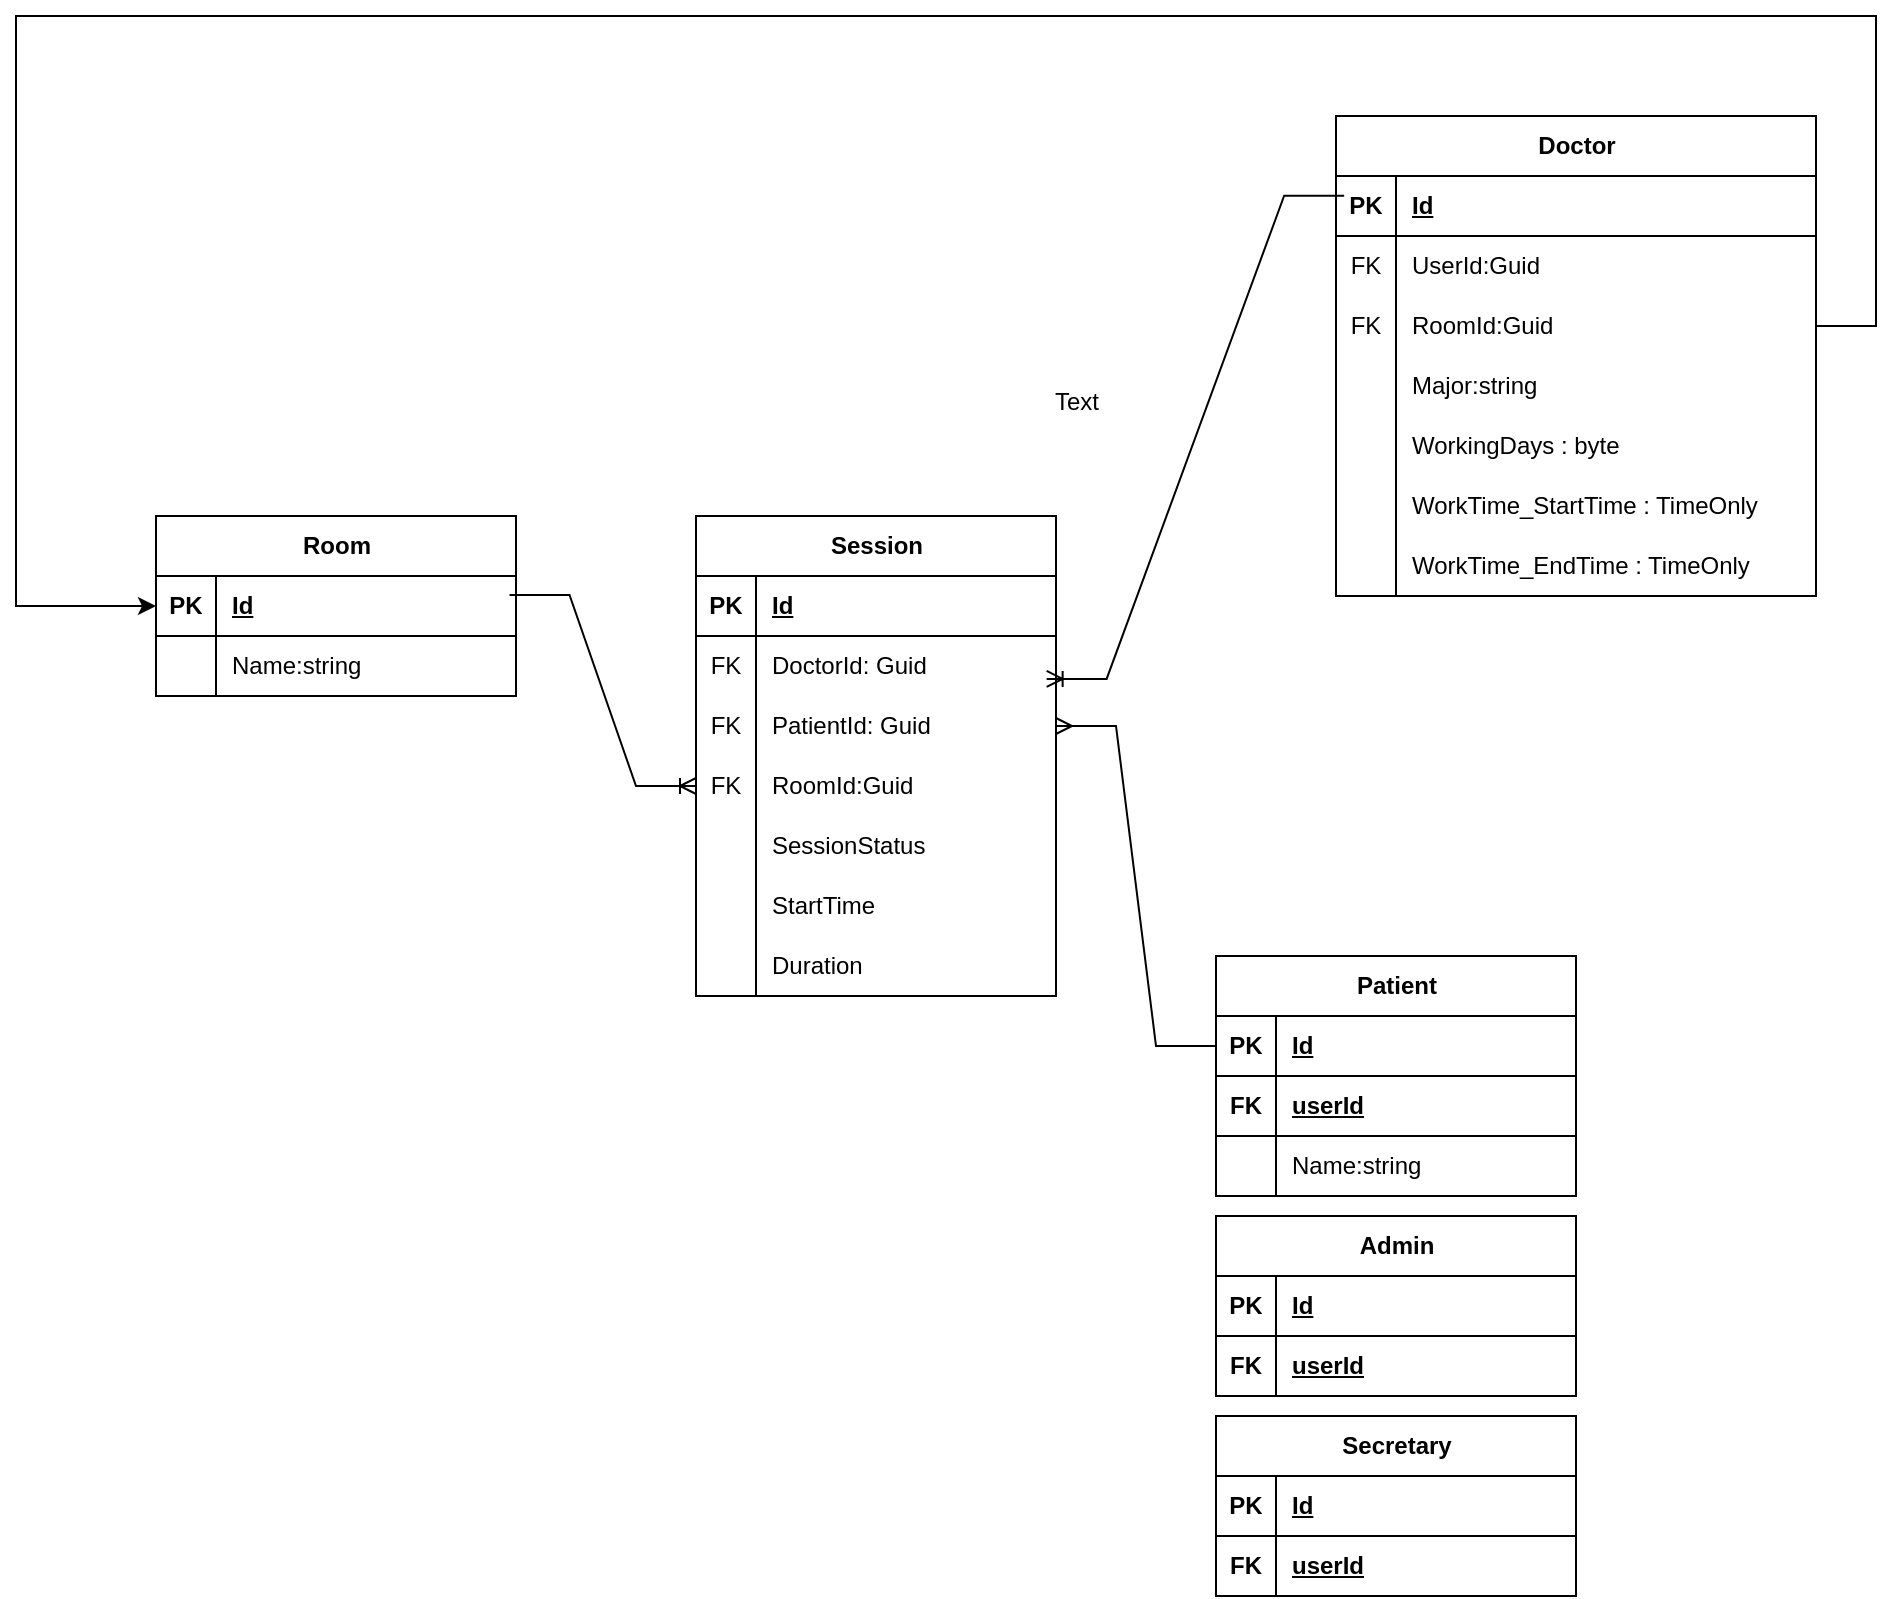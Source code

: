<mxfile version="28.0.6">
  <diagram name="Page-1" id="rcyCrpjcyk5ADd6fXSJw">
    <mxGraphModel dx="1998" dy="1680" grid="1" gridSize="10" guides="1" tooltips="1" connect="1" arrows="1" fold="1" page="1" pageScale="1" pageWidth="850" pageHeight="1100" math="0" shadow="0">
      <root>
        <mxCell id="0" />
        <mxCell id="1" parent="0" />
        <mxCell id="MzAJy9pqRmVcV1UiM8F_-1" value="Session" style="shape=table;startSize=30;container=1;collapsible=1;childLayout=tableLayout;fixedRows=1;rowLines=0;fontStyle=1;align=center;resizeLast=1;html=1;" parent="1" vertex="1">
          <mxGeometry x="260" y="210" width="180" height="240" as="geometry" />
        </mxCell>
        <mxCell id="MzAJy9pqRmVcV1UiM8F_-2" value="" style="shape=tableRow;horizontal=0;startSize=0;swimlaneHead=0;swimlaneBody=0;fillColor=none;collapsible=0;dropTarget=0;points=[[0,0.5],[1,0.5]];portConstraint=eastwest;top=0;left=0;right=0;bottom=1;" parent="MzAJy9pqRmVcV1UiM8F_-1" vertex="1">
          <mxGeometry y="30" width="180" height="30" as="geometry" />
        </mxCell>
        <mxCell id="MzAJy9pqRmVcV1UiM8F_-3" value="PK" style="shape=partialRectangle;connectable=0;fillColor=none;top=0;left=0;bottom=0;right=0;fontStyle=1;overflow=hidden;whiteSpace=wrap;html=1;" parent="MzAJy9pqRmVcV1UiM8F_-2" vertex="1">
          <mxGeometry width="30" height="30" as="geometry">
            <mxRectangle width="30" height="30" as="alternateBounds" />
          </mxGeometry>
        </mxCell>
        <mxCell id="MzAJy9pqRmVcV1UiM8F_-4" value="Id" style="shape=partialRectangle;connectable=0;fillColor=none;top=0;left=0;bottom=0;right=0;align=left;spacingLeft=6;fontStyle=5;overflow=hidden;whiteSpace=wrap;html=1;" parent="MzAJy9pqRmVcV1UiM8F_-2" vertex="1">
          <mxGeometry x="30" width="150" height="30" as="geometry">
            <mxRectangle width="150" height="30" as="alternateBounds" />
          </mxGeometry>
        </mxCell>
        <mxCell id="MzAJy9pqRmVcV1UiM8F_-5" value="" style="shape=tableRow;horizontal=0;startSize=0;swimlaneHead=0;swimlaneBody=0;fillColor=none;collapsible=0;dropTarget=0;points=[[0,0.5],[1,0.5]];portConstraint=eastwest;top=0;left=0;right=0;bottom=0;" parent="MzAJy9pqRmVcV1UiM8F_-1" vertex="1">
          <mxGeometry y="60" width="180" height="30" as="geometry" />
        </mxCell>
        <mxCell id="MzAJy9pqRmVcV1UiM8F_-6" value="FK" style="shape=partialRectangle;connectable=0;fillColor=none;top=0;left=0;bottom=0;right=0;editable=1;overflow=hidden;whiteSpace=wrap;html=1;" parent="MzAJy9pqRmVcV1UiM8F_-5" vertex="1">
          <mxGeometry width="30" height="30" as="geometry">
            <mxRectangle width="30" height="30" as="alternateBounds" />
          </mxGeometry>
        </mxCell>
        <mxCell id="MzAJy9pqRmVcV1UiM8F_-7" value="DoctorId: Guid" style="shape=partialRectangle;connectable=0;fillColor=none;top=0;left=0;bottom=0;right=0;align=left;spacingLeft=6;overflow=hidden;whiteSpace=wrap;html=1;" parent="MzAJy9pqRmVcV1UiM8F_-5" vertex="1">
          <mxGeometry x="30" width="150" height="30" as="geometry">
            <mxRectangle width="150" height="30" as="alternateBounds" />
          </mxGeometry>
        </mxCell>
        <mxCell id="MzAJy9pqRmVcV1UiM8F_-8" value="" style="shape=tableRow;horizontal=0;startSize=0;swimlaneHead=0;swimlaneBody=0;fillColor=none;collapsible=0;dropTarget=0;points=[[0,0.5],[1,0.5]];portConstraint=eastwest;top=0;left=0;right=0;bottom=0;" parent="MzAJy9pqRmVcV1UiM8F_-1" vertex="1">
          <mxGeometry y="90" width="180" height="30" as="geometry" />
        </mxCell>
        <mxCell id="MzAJy9pqRmVcV1UiM8F_-9" value="FK" style="shape=partialRectangle;connectable=0;fillColor=none;top=0;left=0;bottom=0;right=0;editable=1;overflow=hidden;whiteSpace=wrap;html=1;" parent="MzAJy9pqRmVcV1UiM8F_-8" vertex="1">
          <mxGeometry width="30" height="30" as="geometry">
            <mxRectangle width="30" height="30" as="alternateBounds" />
          </mxGeometry>
        </mxCell>
        <mxCell id="MzAJy9pqRmVcV1UiM8F_-10" value="PatientId: Guid" style="shape=partialRectangle;connectable=0;fillColor=none;top=0;left=0;bottom=0;right=0;align=left;spacingLeft=6;overflow=hidden;whiteSpace=wrap;html=1;" parent="MzAJy9pqRmVcV1UiM8F_-8" vertex="1">
          <mxGeometry x="30" width="150" height="30" as="geometry">
            <mxRectangle width="150" height="30" as="alternateBounds" />
          </mxGeometry>
        </mxCell>
        <mxCell id="MzAJy9pqRmVcV1UiM8F_-81" value="" style="shape=tableRow;horizontal=0;startSize=0;swimlaneHead=0;swimlaneBody=0;fillColor=none;collapsible=0;dropTarget=0;points=[[0,0.5],[1,0.5]];portConstraint=eastwest;top=0;left=0;right=0;bottom=0;" parent="MzAJy9pqRmVcV1UiM8F_-1" vertex="1">
          <mxGeometry y="120" width="180" height="30" as="geometry" />
        </mxCell>
        <mxCell id="MzAJy9pqRmVcV1UiM8F_-82" value="FK" style="shape=partialRectangle;connectable=0;fillColor=none;top=0;left=0;bottom=0;right=0;editable=1;overflow=hidden;whiteSpace=wrap;html=1;" parent="MzAJy9pqRmVcV1UiM8F_-81" vertex="1">
          <mxGeometry width="30" height="30" as="geometry">
            <mxRectangle width="30" height="30" as="alternateBounds" />
          </mxGeometry>
        </mxCell>
        <mxCell id="MzAJy9pqRmVcV1UiM8F_-83" value="RoomId:Guid" style="shape=partialRectangle;connectable=0;fillColor=none;top=0;left=0;bottom=0;right=0;align=left;spacingLeft=6;overflow=hidden;whiteSpace=wrap;html=1;" parent="MzAJy9pqRmVcV1UiM8F_-81" vertex="1">
          <mxGeometry x="30" width="150" height="30" as="geometry">
            <mxRectangle width="150" height="30" as="alternateBounds" />
          </mxGeometry>
        </mxCell>
        <mxCell id="MzAJy9pqRmVcV1UiM8F_-11" value="" style="shape=tableRow;horizontal=0;startSize=0;swimlaneHead=0;swimlaneBody=0;fillColor=none;collapsible=0;dropTarget=0;points=[[0,0.5],[1,0.5]];portConstraint=eastwest;top=0;left=0;right=0;bottom=0;" parent="MzAJy9pqRmVcV1UiM8F_-1" vertex="1">
          <mxGeometry y="150" width="180" height="30" as="geometry" />
        </mxCell>
        <mxCell id="MzAJy9pqRmVcV1UiM8F_-12" value="" style="shape=partialRectangle;connectable=0;fillColor=none;top=0;left=0;bottom=0;right=0;editable=1;overflow=hidden;whiteSpace=wrap;html=1;" parent="MzAJy9pqRmVcV1UiM8F_-11" vertex="1">
          <mxGeometry width="30" height="30" as="geometry">
            <mxRectangle width="30" height="30" as="alternateBounds" />
          </mxGeometry>
        </mxCell>
        <mxCell id="MzAJy9pqRmVcV1UiM8F_-13" value="SessionStatus" style="shape=partialRectangle;connectable=0;fillColor=none;top=0;left=0;bottom=0;right=0;align=left;spacingLeft=6;overflow=hidden;whiteSpace=wrap;html=1;" parent="MzAJy9pqRmVcV1UiM8F_-11" vertex="1">
          <mxGeometry x="30" width="150" height="30" as="geometry">
            <mxRectangle width="150" height="30" as="alternateBounds" />
          </mxGeometry>
        </mxCell>
        <mxCell id="MzAJy9pqRmVcV1UiM8F_-15" value="" style="shape=tableRow;horizontal=0;startSize=0;swimlaneHead=0;swimlaneBody=0;fillColor=none;collapsible=0;dropTarget=0;points=[[0,0.5],[1,0.5]];portConstraint=eastwest;top=0;left=0;right=0;bottom=0;" parent="MzAJy9pqRmVcV1UiM8F_-1" vertex="1">
          <mxGeometry y="180" width="180" height="30" as="geometry" />
        </mxCell>
        <mxCell id="MzAJy9pqRmVcV1UiM8F_-16" value="" style="shape=partialRectangle;connectable=0;fillColor=none;top=0;left=0;bottom=0;right=0;editable=1;overflow=hidden;whiteSpace=wrap;html=1;" parent="MzAJy9pqRmVcV1UiM8F_-15" vertex="1">
          <mxGeometry width="30" height="30" as="geometry">
            <mxRectangle width="30" height="30" as="alternateBounds" />
          </mxGeometry>
        </mxCell>
        <mxCell id="MzAJy9pqRmVcV1UiM8F_-17" value="StartTime" style="shape=partialRectangle;connectable=0;fillColor=none;top=0;left=0;bottom=0;right=0;align=left;spacingLeft=6;overflow=hidden;whiteSpace=wrap;html=1;" parent="MzAJy9pqRmVcV1UiM8F_-15" vertex="1">
          <mxGeometry x="30" width="150" height="30" as="geometry">
            <mxRectangle width="150" height="30" as="alternateBounds" />
          </mxGeometry>
        </mxCell>
        <mxCell id="MzAJy9pqRmVcV1UiM8F_-18" value="" style="shape=tableRow;horizontal=0;startSize=0;swimlaneHead=0;swimlaneBody=0;fillColor=none;collapsible=0;dropTarget=0;points=[[0,0.5],[1,0.5]];portConstraint=eastwest;top=0;left=0;right=0;bottom=0;" parent="MzAJy9pqRmVcV1UiM8F_-1" vertex="1">
          <mxGeometry y="210" width="180" height="30" as="geometry" />
        </mxCell>
        <mxCell id="MzAJy9pqRmVcV1UiM8F_-19" value="" style="shape=partialRectangle;connectable=0;fillColor=none;top=0;left=0;bottom=0;right=0;editable=1;overflow=hidden;whiteSpace=wrap;html=1;" parent="MzAJy9pqRmVcV1UiM8F_-18" vertex="1">
          <mxGeometry width="30" height="30" as="geometry">
            <mxRectangle width="30" height="30" as="alternateBounds" />
          </mxGeometry>
        </mxCell>
        <mxCell id="MzAJy9pqRmVcV1UiM8F_-20" value="Duration" style="shape=partialRectangle;connectable=0;fillColor=none;top=0;left=0;bottom=0;right=0;align=left;spacingLeft=6;overflow=hidden;whiteSpace=wrap;html=1;" parent="MzAJy9pqRmVcV1UiM8F_-18" vertex="1">
          <mxGeometry x="30" width="150" height="30" as="geometry">
            <mxRectangle width="150" height="30" as="alternateBounds" />
          </mxGeometry>
        </mxCell>
        <mxCell id="MzAJy9pqRmVcV1UiM8F_-21" value="Doctor" style="shape=table;startSize=30;container=1;collapsible=1;childLayout=tableLayout;fixedRows=1;rowLines=0;fontStyle=1;align=center;resizeLast=1;html=1;" parent="1" vertex="1">
          <mxGeometry x="580" y="10" width="240" height="240" as="geometry" />
        </mxCell>
        <mxCell id="MzAJy9pqRmVcV1UiM8F_-22" value="" style="shape=tableRow;horizontal=0;startSize=0;swimlaneHead=0;swimlaneBody=0;fillColor=none;collapsible=0;dropTarget=0;points=[[0,0.5],[1,0.5]];portConstraint=eastwest;top=0;left=0;right=0;bottom=1;" parent="MzAJy9pqRmVcV1UiM8F_-21" vertex="1">
          <mxGeometry y="30" width="240" height="30" as="geometry" />
        </mxCell>
        <mxCell id="MzAJy9pqRmVcV1UiM8F_-23" value="PK" style="shape=partialRectangle;connectable=0;fillColor=none;top=0;left=0;bottom=0;right=0;fontStyle=1;overflow=hidden;whiteSpace=wrap;html=1;" parent="MzAJy9pqRmVcV1UiM8F_-22" vertex="1">
          <mxGeometry width="30" height="30" as="geometry">
            <mxRectangle width="30" height="30" as="alternateBounds" />
          </mxGeometry>
        </mxCell>
        <mxCell id="MzAJy9pqRmVcV1UiM8F_-24" value="Id" style="shape=partialRectangle;connectable=0;fillColor=none;top=0;left=0;bottom=0;right=0;align=left;spacingLeft=6;fontStyle=5;overflow=hidden;whiteSpace=wrap;html=1;" parent="MzAJy9pqRmVcV1UiM8F_-22" vertex="1">
          <mxGeometry x="30" width="210" height="30" as="geometry">
            <mxRectangle width="210" height="30" as="alternateBounds" />
          </mxGeometry>
        </mxCell>
        <mxCell id="MzAJy9pqRmVcV1UiM8F_-25" value="" style="shape=tableRow;horizontal=0;startSize=0;swimlaneHead=0;swimlaneBody=0;fillColor=none;collapsible=0;dropTarget=0;points=[[0,0.5],[1,0.5]];portConstraint=eastwest;top=0;left=0;right=0;bottom=0;" parent="MzAJy9pqRmVcV1UiM8F_-21" vertex="1">
          <mxGeometry y="60" width="240" height="30" as="geometry" />
        </mxCell>
        <mxCell id="MzAJy9pqRmVcV1UiM8F_-26" value="FK" style="shape=partialRectangle;connectable=0;fillColor=none;top=0;left=0;bottom=0;right=0;editable=1;overflow=hidden;whiteSpace=wrap;html=1;" parent="MzAJy9pqRmVcV1UiM8F_-25" vertex="1">
          <mxGeometry width="30" height="30" as="geometry">
            <mxRectangle width="30" height="30" as="alternateBounds" />
          </mxGeometry>
        </mxCell>
        <mxCell id="MzAJy9pqRmVcV1UiM8F_-27" value="UserId:Guid" style="shape=partialRectangle;connectable=0;fillColor=none;top=0;left=0;bottom=0;right=0;align=left;spacingLeft=6;overflow=hidden;whiteSpace=wrap;html=1;" parent="MzAJy9pqRmVcV1UiM8F_-25" vertex="1">
          <mxGeometry x="30" width="210" height="30" as="geometry">
            <mxRectangle width="210" height="30" as="alternateBounds" />
          </mxGeometry>
        </mxCell>
        <mxCell id="jJrYhpXIAhNy5jfGHG5L-21" value="" style="shape=tableRow;horizontal=0;startSize=0;swimlaneHead=0;swimlaneBody=0;fillColor=none;collapsible=0;dropTarget=0;points=[[0,0.5],[1,0.5]];portConstraint=eastwest;top=0;left=0;right=0;bottom=0;" vertex="1" parent="MzAJy9pqRmVcV1UiM8F_-21">
          <mxGeometry y="90" width="240" height="30" as="geometry" />
        </mxCell>
        <mxCell id="jJrYhpXIAhNy5jfGHG5L-22" value="FK" style="shape=partialRectangle;connectable=0;fillColor=none;top=0;left=0;bottom=0;right=0;editable=1;overflow=hidden;whiteSpace=wrap;html=1;" vertex="1" parent="jJrYhpXIAhNy5jfGHG5L-21">
          <mxGeometry width="30" height="30" as="geometry">
            <mxRectangle width="30" height="30" as="alternateBounds" />
          </mxGeometry>
        </mxCell>
        <mxCell id="jJrYhpXIAhNy5jfGHG5L-23" value="RoomId:Guid" style="shape=partialRectangle;connectable=0;fillColor=none;top=0;left=0;bottom=0;right=0;align=left;spacingLeft=6;overflow=hidden;whiteSpace=wrap;html=1;" vertex="1" parent="jJrYhpXIAhNy5jfGHG5L-21">
          <mxGeometry x="30" width="210" height="30" as="geometry">
            <mxRectangle width="210" height="30" as="alternateBounds" />
          </mxGeometry>
        </mxCell>
        <mxCell id="q-_ZDTIuMT3xe9lkzo7n-5" value="" style="shape=tableRow;horizontal=0;startSize=0;swimlaneHead=0;swimlaneBody=0;fillColor=none;collapsible=0;dropTarget=0;points=[[0,0.5],[1,0.5]];portConstraint=eastwest;top=0;left=0;right=0;bottom=0;" parent="MzAJy9pqRmVcV1UiM8F_-21" vertex="1">
          <mxGeometry y="120" width="240" height="30" as="geometry" />
        </mxCell>
        <mxCell id="q-_ZDTIuMT3xe9lkzo7n-6" value="" style="shape=partialRectangle;connectable=0;fillColor=none;top=0;left=0;bottom=0;right=0;editable=1;overflow=hidden;whiteSpace=wrap;html=1;" parent="q-_ZDTIuMT3xe9lkzo7n-5" vertex="1">
          <mxGeometry width="30" height="30" as="geometry">
            <mxRectangle width="30" height="30" as="alternateBounds" />
          </mxGeometry>
        </mxCell>
        <mxCell id="q-_ZDTIuMT3xe9lkzo7n-7" value="Major:string" style="shape=partialRectangle;connectable=0;fillColor=none;top=0;left=0;bottom=0;right=0;align=left;spacingLeft=6;overflow=hidden;whiteSpace=wrap;html=1;" parent="q-_ZDTIuMT3xe9lkzo7n-5" vertex="1">
          <mxGeometry x="30" width="210" height="30" as="geometry">
            <mxRectangle width="210" height="30" as="alternateBounds" />
          </mxGeometry>
        </mxCell>
        <mxCell id="MzAJy9pqRmVcV1UiM8F_-28" value="" style="shape=tableRow;horizontal=0;startSize=0;swimlaneHead=0;swimlaneBody=0;fillColor=none;collapsible=0;dropTarget=0;points=[[0,0.5],[1,0.5]];portConstraint=eastwest;top=0;left=0;right=0;bottom=0;" parent="MzAJy9pqRmVcV1UiM8F_-21" vertex="1">
          <mxGeometry y="150" width="240" height="30" as="geometry" />
        </mxCell>
        <mxCell id="MzAJy9pqRmVcV1UiM8F_-29" value="" style="shape=partialRectangle;connectable=0;fillColor=none;top=0;left=0;bottom=0;right=0;editable=1;overflow=hidden;whiteSpace=wrap;html=1;" parent="MzAJy9pqRmVcV1UiM8F_-28" vertex="1">
          <mxGeometry width="30" height="30" as="geometry">
            <mxRectangle width="30" height="30" as="alternateBounds" />
          </mxGeometry>
        </mxCell>
        <mxCell id="MzAJy9pqRmVcV1UiM8F_-30" value="WorkingDays : byte" style="shape=partialRectangle;connectable=0;fillColor=none;top=0;left=0;bottom=0;right=0;align=left;spacingLeft=6;overflow=hidden;whiteSpace=wrap;html=1;" parent="MzAJy9pqRmVcV1UiM8F_-28" vertex="1">
          <mxGeometry x="30" width="210" height="30" as="geometry">
            <mxRectangle width="210" height="30" as="alternateBounds" />
          </mxGeometry>
        </mxCell>
        <mxCell id="MzAJy9pqRmVcV1UiM8F_-31" value="" style="shape=tableRow;horizontal=0;startSize=0;swimlaneHead=0;swimlaneBody=0;fillColor=none;collapsible=0;dropTarget=0;points=[[0,0.5],[1,0.5]];portConstraint=eastwest;top=0;left=0;right=0;bottom=0;" parent="MzAJy9pqRmVcV1UiM8F_-21" vertex="1">
          <mxGeometry y="180" width="240" height="30" as="geometry" />
        </mxCell>
        <mxCell id="MzAJy9pqRmVcV1UiM8F_-32" value="" style="shape=partialRectangle;connectable=0;fillColor=none;top=0;left=0;bottom=0;right=0;editable=1;overflow=hidden;whiteSpace=wrap;html=1;" parent="MzAJy9pqRmVcV1UiM8F_-31" vertex="1">
          <mxGeometry width="30" height="30" as="geometry">
            <mxRectangle width="30" height="30" as="alternateBounds" />
          </mxGeometry>
        </mxCell>
        <mxCell id="MzAJy9pqRmVcV1UiM8F_-33" value="WorkTime_StartTime : TimeOnly" style="shape=partialRectangle;connectable=0;fillColor=none;top=0;left=0;bottom=0;right=0;align=left;spacingLeft=6;overflow=hidden;whiteSpace=wrap;html=1;" parent="MzAJy9pqRmVcV1UiM8F_-31" vertex="1">
          <mxGeometry x="30" width="210" height="30" as="geometry">
            <mxRectangle width="210" height="30" as="alternateBounds" />
          </mxGeometry>
        </mxCell>
        <mxCell id="MzAJy9pqRmVcV1UiM8F_-43" value="" style="shape=tableRow;horizontal=0;startSize=0;swimlaneHead=0;swimlaneBody=0;fillColor=none;collapsible=0;dropTarget=0;points=[[0,0.5],[1,0.5]];portConstraint=eastwest;top=0;left=0;right=0;bottom=0;" parent="MzAJy9pqRmVcV1UiM8F_-21" vertex="1">
          <mxGeometry y="210" width="240" height="30" as="geometry" />
        </mxCell>
        <mxCell id="MzAJy9pqRmVcV1UiM8F_-44" value="" style="shape=partialRectangle;connectable=0;fillColor=none;top=0;left=0;bottom=0;right=0;editable=1;overflow=hidden;whiteSpace=wrap;html=1;" parent="MzAJy9pqRmVcV1UiM8F_-43" vertex="1">
          <mxGeometry width="30" height="30" as="geometry">
            <mxRectangle width="30" height="30" as="alternateBounds" />
          </mxGeometry>
        </mxCell>
        <mxCell id="MzAJy9pqRmVcV1UiM8F_-45" value="WorkTime_EndTime : TimeOnly" style="shape=partialRectangle;connectable=0;fillColor=none;top=0;left=0;bottom=0;right=0;align=left;spacingLeft=6;overflow=hidden;whiteSpace=wrap;html=1;" parent="MzAJy9pqRmVcV1UiM8F_-43" vertex="1">
          <mxGeometry x="30" width="210" height="30" as="geometry">
            <mxRectangle width="210" height="30" as="alternateBounds" />
          </mxGeometry>
        </mxCell>
        <mxCell id="MzAJy9pqRmVcV1UiM8F_-47" value="Room" style="shape=table;startSize=30;container=1;collapsible=1;childLayout=tableLayout;fixedRows=1;rowLines=0;fontStyle=1;align=center;resizeLast=1;html=1;" parent="1" vertex="1">
          <mxGeometry x="-10" y="210" width="180" height="90" as="geometry" />
        </mxCell>
        <mxCell id="MzAJy9pqRmVcV1UiM8F_-48" value="" style="shape=tableRow;horizontal=0;startSize=0;swimlaneHead=0;swimlaneBody=0;fillColor=none;collapsible=0;dropTarget=0;points=[[0,0.5],[1,0.5]];portConstraint=eastwest;top=0;left=0;right=0;bottom=1;" parent="MzAJy9pqRmVcV1UiM8F_-47" vertex="1">
          <mxGeometry y="30" width="180" height="30" as="geometry" />
        </mxCell>
        <mxCell id="MzAJy9pqRmVcV1UiM8F_-49" value="PK" style="shape=partialRectangle;connectable=0;fillColor=none;top=0;left=0;bottom=0;right=0;fontStyle=1;overflow=hidden;whiteSpace=wrap;html=1;" parent="MzAJy9pqRmVcV1UiM8F_-48" vertex="1">
          <mxGeometry width="30" height="30" as="geometry">
            <mxRectangle width="30" height="30" as="alternateBounds" />
          </mxGeometry>
        </mxCell>
        <mxCell id="MzAJy9pqRmVcV1UiM8F_-50" value="Id" style="shape=partialRectangle;connectable=0;fillColor=none;top=0;left=0;bottom=0;right=0;align=left;spacingLeft=6;fontStyle=5;overflow=hidden;whiteSpace=wrap;html=1;" parent="MzAJy9pqRmVcV1UiM8F_-48" vertex="1">
          <mxGeometry x="30" width="150" height="30" as="geometry">
            <mxRectangle width="150" height="30" as="alternateBounds" />
          </mxGeometry>
        </mxCell>
        <mxCell id="MzAJy9pqRmVcV1UiM8F_-51" value="" style="shape=tableRow;horizontal=0;startSize=0;swimlaneHead=0;swimlaneBody=0;fillColor=none;collapsible=0;dropTarget=0;points=[[0,0.5],[1,0.5]];portConstraint=eastwest;top=0;left=0;right=0;bottom=0;" parent="MzAJy9pqRmVcV1UiM8F_-47" vertex="1">
          <mxGeometry y="60" width="180" height="30" as="geometry" />
        </mxCell>
        <mxCell id="MzAJy9pqRmVcV1UiM8F_-52" value="" style="shape=partialRectangle;connectable=0;fillColor=none;top=0;left=0;bottom=0;right=0;editable=1;overflow=hidden;whiteSpace=wrap;html=1;" parent="MzAJy9pqRmVcV1UiM8F_-51" vertex="1">
          <mxGeometry width="30" height="30" as="geometry">
            <mxRectangle width="30" height="30" as="alternateBounds" />
          </mxGeometry>
        </mxCell>
        <mxCell id="MzAJy9pqRmVcV1UiM8F_-53" value="Name:string" style="shape=partialRectangle;connectable=0;fillColor=none;top=0;left=0;bottom=0;right=0;align=left;spacingLeft=6;overflow=hidden;whiteSpace=wrap;html=1;" parent="MzAJy9pqRmVcV1UiM8F_-51" vertex="1">
          <mxGeometry x="30" width="150" height="30" as="geometry">
            <mxRectangle width="150" height="30" as="alternateBounds" />
          </mxGeometry>
        </mxCell>
        <mxCell id="MzAJy9pqRmVcV1UiM8F_-80" value="" style="edgeStyle=entityRelationEdgeStyle;fontSize=12;html=1;endArrow=ERoneToMany;rounded=0;exitX=0.017;exitY=0.329;exitDx=0;exitDy=0;exitPerimeter=0;entryX=0.974;entryY=0.716;entryDx=0;entryDy=0;entryPerimeter=0;" parent="1" source="MzAJy9pqRmVcV1UiM8F_-22" target="MzAJy9pqRmVcV1UiM8F_-5" edge="1">
          <mxGeometry width="100" height="100" relative="1" as="geometry">
            <mxPoint x="490" y="330" as="sourcePoint" />
            <mxPoint x="480" y="360" as="targetPoint" />
            <Array as="points">
              <mxPoint x="480" y="270" />
            </Array>
          </mxGeometry>
        </mxCell>
        <mxCell id="MzAJy9pqRmVcV1UiM8F_-84" value="" style="edgeStyle=entityRelationEdgeStyle;fontSize=12;html=1;endArrow=ERoneToMany;rounded=0;exitX=0.982;exitY=0.317;exitDx=0;exitDy=0;exitPerimeter=0;" parent="1" source="MzAJy9pqRmVcV1UiM8F_-48" target="MzAJy9pqRmVcV1UiM8F_-81" edge="1">
          <mxGeometry width="100" height="100" relative="1" as="geometry">
            <mxPoint x="260.0" y="203.15" as="sourcePoint" />
            <mxPoint x="164.6" y="110.0" as="targetPoint" />
            <Array as="points">
              <mxPoint x="262.66" y="23.58" />
              <mxPoint x="260" y="345" />
            </Array>
          </mxGeometry>
        </mxCell>
        <mxCell id="MzAJy9pqRmVcV1UiM8F_-85" value="Patient" style="shape=table;startSize=30;container=1;collapsible=1;childLayout=tableLayout;fixedRows=1;rowLines=0;fontStyle=1;align=center;resizeLast=1;html=1;" parent="1" vertex="1">
          <mxGeometry x="520" y="430" width="180" height="120" as="geometry" />
        </mxCell>
        <mxCell id="MzAJy9pqRmVcV1UiM8F_-86" value="" style="shape=tableRow;horizontal=0;startSize=0;swimlaneHead=0;swimlaneBody=0;fillColor=none;collapsible=0;dropTarget=0;points=[[0,0.5],[1,0.5]];portConstraint=eastwest;top=0;left=0;right=0;bottom=1;" parent="MzAJy9pqRmVcV1UiM8F_-85" vertex="1">
          <mxGeometry y="30" width="180" height="30" as="geometry" />
        </mxCell>
        <mxCell id="MzAJy9pqRmVcV1UiM8F_-87" value="PK" style="shape=partialRectangle;connectable=0;fillColor=none;top=0;left=0;bottom=0;right=0;fontStyle=1;overflow=hidden;whiteSpace=wrap;html=1;" parent="MzAJy9pqRmVcV1UiM8F_-86" vertex="1">
          <mxGeometry width="30" height="30" as="geometry">
            <mxRectangle width="30" height="30" as="alternateBounds" />
          </mxGeometry>
        </mxCell>
        <mxCell id="MzAJy9pqRmVcV1UiM8F_-88" value="Id" style="shape=partialRectangle;connectable=0;fillColor=none;top=0;left=0;bottom=0;right=0;align=left;spacingLeft=6;fontStyle=5;overflow=hidden;whiteSpace=wrap;html=1;" parent="MzAJy9pqRmVcV1UiM8F_-86" vertex="1">
          <mxGeometry x="30" width="150" height="30" as="geometry">
            <mxRectangle width="150" height="30" as="alternateBounds" />
          </mxGeometry>
        </mxCell>
        <mxCell id="q-_ZDTIuMT3xe9lkzo7n-8" value="" style="shape=tableRow;horizontal=0;startSize=0;swimlaneHead=0;swimlaneBody=0;fillColor=none;collapsible=0;dropTarget=0;points=[[0,0.5],[1,0.5]];portConstraint=eastwest;top=0;left=0;right=0;bottom=1;" parent="MzAJy9pqRmVcV1UiM8F_-85" vertex="1">
          <mxGeometry y="60" width="180" height="30" as="geometry" />
        </mxCell>
        <mxCell id="q-_ZDTIuMT3xe9lkzo7n-9" value="FK" style="shape=partialRectangle;connectable=0;fillColor=none;top=0;left=0;bottom=0;right=0;fontStyle=1;overflow=hidden;whiteSpace=wrap;html=1;" parent="q-_ZDTIuMT3xe9lkzo7n-8" vertex="1">
          <mxGeometry width="30" height="30" as="geometry">
            <mxRectangle width="30" height="30" as="alternateBounds" />
          </mxGeometry>
        </mxCell>
        <mxCell id="q-_ZDTIuMT3xe9lkzo7n-10" value="userId" style="shape=partialRectangle;connectable=0;fillColor=none;top=0;left=0;bottom=0;right=0;align=left;spacingLeft=6;fontStyle=5;overflow=hidden;whiteSpace=wrap;html=1;" parent="q-_ZDTIuMT3xe9lkzo7n-8" vertex="1">
          <mxGeometry x="30" width="150" height="30" as="geometry">
            <mxRectangle width="150" height="30" as="alternateBounds" />
          </mxGeometry>
        </mxCell>
        <mxCell id="MzAJy9pqRmVcV1UiM8F_-89" value="" style="shape=tableRow;horizontal=0;startSize=0;swimlaneHead=0;swimlaneBody=0;fillColor=none;collapsible=0;dropTarget=0;points=[[0,0.5],[1,0.5]];portConstraint=eastwest;top=0;left=0;right=0;bottom=0;" parent="MzAJy9pqRmVcV1UiM8F_-85" vertex="1">
          <mxGeometry y="90" width="180" height="30" as="geometry" />
        </mxCell>
        <mxCell id="MzAJy9pqRmVcV1UiM8F_-90" value="" style="shape=partialRectangle;connectable=0;fillColor=none;top=0;left=0;bottom=0;right=0;editable=1;overflow=hidden;whiteSpace=wrap;html=1;" parent="MzAJy9pqRmVcV1UiM8F_-89" vertex="1">
          <mxGeometry width="30" height="30" as="geometry">
            <mxRectangle width="30" height="30" as="alternateBounds" />
          </mxGeometry>
        </mxCell>
        <mxCell id="MzAJy9pqRmVcV1UiM8F_-91" value="Name:string" style="shape=partialRectangle;connectable=0;fillColor=none;top=0;left=0;bottom=0;right=0;align=left;spacingLeft=6;overflow=hidden;whiteSpace=wrap;html=1;" parent="MzAJy9pqRmVcV1UiM8F_-89" vertex="1">
          <mxGeometry x="30" width="150" height="30" as="geometry">
            <mxRectangle width="150" height="30" as="alternateBounds" />
          </mxGeometry>
        </mxCell>
        <mxCell id="MzAJy9pqRmVcV1UiM8F_-112" value="" style="edgeStyle=entityRelationEdgeStyle;fontSize=12;html=1;endArrow=ERmany;rounded=0;" parent="1" source="MzAJy9pqRmVcV1UiM8F_-86" target="MzAJy9pqRmVcV1UiM8F_-8" edge="1">
          <mxGeometry width="100" height="100" relative="1" as="geometry">
            <mxPoint x="425" y="500" as="sourcePoint" />
            <mxPoint x="525" y="400" as="targetPoint" />
          </mxGeometry>
        </mxCell>
        <mxCell id="MzAJy9pqRmVcV1UiM8F_-116" value="Admin" style="shape=table;startSize=30;container=1;collapsible=1;childLayout=tableLayout;fixedRows=1;rowLines=0;fontStyle=1;align=center;resizeLast=1;html=1;" parent="1" vertex="1">
          <mxGeometry x="520" y="560" width="180" height="90" as="geometry" />
        </mxCell>
        <mxCell id="MzAJy9pqRmVcV1UiM8F_-117" value="" style="shape=tableRow;horizontal=0;startSize=0;swimlaneHead=0;swimlaneBody=0;fillColor=none;collapsible=0;dropTarget=0;points=[[0,0.5],[1,0.5]];portConstraint=eastwest;top=0;left=0;right=0;bottom=1;" parent="MzAJy9pqRmVcV1UiM8F_-116" vertex="1">
          <mxGeometry y="30" width="180" height="30" as="geometry" />
        </mxCell>
        <mxCell id="MzAJy9pqRmVcV1UiM8F_-118" value="PK" style="shape=partialRectangle;connectable=0;fillColor=none;top=0;left=0;bottom=0;right=0;fontStyle=1;overflow=hidden;whiteSpace=wrap;html=1;" parent="MzAJy9pqRmVcV1UiM8F_-117" vertex="1">
          <mxGeometry width="30" height="30" as="geometry">
            <mxRectangle width="30" height="30" as="alternateBounds" />
          </mxGeometry>
        </mxCell>
        <mxCell id="MzAJy9pqRmVcV1UiM8F_-119" value="Id" style="shape=partialRectangle;connectable=0;fillColor=none;top=0;left=0;bottom=0;right=0;align=left;spacingLeft=6;fontStyle=5;overflow=hidden;whiteSpace=wrap;html=1;" parent="MzAJy9pqRmVcV1UiM8F_-117" vertex="1">
          <mxGeometry x="30" width="150" height="30" as="geometry">
            <mxRectangle width="150" height="30" as="alternateBounds" />
          </mxGeometry>
        </mxCell>
        <mxCell id="68ra19Ccn9SsEeitL7Hf-1" value="" style="shape=tableRow;horizontal=0;startSize=0;swimlaneHead=0;swimlaneBody=0;fillColor=none;collapsible=0;dropTarget=0;points=[[0,0.5],[1,0.5]];portConstraint=eastwest;top=0;left=0;right=0;bottom=1;" parent="MzAJy9pqRmVcV1UiM8F_-116" vertex="1">
          <mxGeometry y="60" width="180" height="30" as="geometry" />
        </mxCell>
        <mxCell id="68ra19Ccn9SsEeitL7Hf-2" value="FK" style="shape=partialRectangle;connectable=0;fillColor=none;top=0;left=0;bottom=0;right=0;fontStyle=1;overflow=hidden;whiteSpace=wrap;html=1;" parent="68ra19Ccn9SsEeitL7Hf-1" vertex="1">
          <mxGeometry width="30" height="30" as="geometry">
            <mxRectangle width="30" height="30" as="alternateBounds" />
          </mxGeometry>
        </mxCell>
        <mxCell id="68ra19Ccn9SsEeitL7Hf-3" value="userId" style="shape=partialRectangle;connectable=0;fillColor=none;top=0;left=0;bottom=0;right=0;align=left;spacingLeft=6;fontStyle=5;overflow=hidden;whiteSpace=wrap;html=1;" parent="68ra19Ccn9SsEeitL7Hf-1" vertex="1">
          <mxGeometry x="30" width="150" height="30" as="geometry">
            <mxRectangle width="150" height="30" as="alternateBounds" />
          </mxGeometry>
        </mxCell>
        <mxCell id="q-_ZDTIuMT3xe9lkzo7n-1" value="Secretary" style="shape=table;startSize=30;container=1;collapsible=1;childLayout=tableLayout;fixedRows=1;rowLines=0;fontStyle=1;align=center;resizeLast=1;html=1;" parent="1" vertex="1">
          <mxGeometry x="520" y="660" width="180" height="90" as="geometry" />
        </mxCell>
        <mxCell id="q-_ZDTIuMT3xe9lkzo7n-2" value="" style="shape=tableRow;horizontal=0;startSize=0;swimlaneHead=0;swimlaneBody=0;fillColor=none;collapsible=0;dropTarget=0;points=[[0,0.5],[1,0.5]];portConstraint=eastwest;top=0;left=0;right=0;bottom=1;" parent="q-_ZDTIuMT3xe9lkzo7n-1" vertex="1">
          <mxGeometry y="30" width="180" height="30" as="geometry" />
        </mxCell>
        <mxCell id="q-_ZDTIuMT3xe9lkzo7n-3" value="PK" style="shape=partialRectangle;connectable=0;fillColor=none;top=0;left=0;bottom=0;right=0;fontStyle=1;overflow=hidden;whiteSpace=wrap;html=1;" parent="q-_ZDTIuMT3xe9lkzo7n-2" vertex="1">
          <mxGeometry width="30" height="30" as="geometry">
            <mxRectangle width="30" height="30" as="alternateBounds" />
          </mxGeometry>
        </mxCell>
        <mxCell id="q-_ZDTIuMT3xe9lkzo7n-4" value="Id" style="shape=partialRectangle;connectable=0;fillColor=none;top=0;left=0;bottom=0;right=0;align=left;spacingLeft=6;fontStyle=5;overflow=hidden;whiteSpace=wrap;html=1;" parent="q-_ZDTIuMT3xe9lkzo7n-2" vertex="1">
          <mxGeometry x="30" width="150" height="30" as="geometry">
            <mxRectangle width="150" height="30" as="alternateBounds" />
          </mxGeometry>
        </mxCell>
        <mxCell id="68ra19Ccn9SsEeitL7Hf-8" value="" style="shape=tableRow;horizontal=0;startSize=0;swimlaneHead=0;swimlaneBody=0;fillColor=none;collapsible=0;dropTarget=0;points=[[0,0.5],[1,0.5]];portConstraint=eastwest;top=0;left=0;right=0;bottom=1;" parent="q-_ZDTIuMT3xe9lkzo7n-1" vertex="1">
          <mxGeometry y="60" width="180" height="30" as="geometry" />
        </mxCell>
        <mxCell id="68ra19Ccn9SsEeitL7Hf-9" value="FK" style="shape=partialRectangle;connectable=0;fillColor=none;top=0;left=0;bottom=0;right=0;fontStyle=1;overflow=hidden;whiteSpace=wrap;html=1;" parent="68ra19Ccn9SsEeitL7Hf-8" vertex="1">
          <mxGeometry width="30" height="30" as="geometry">
            <mxRectangle width="30" height="30" as="alternateBounds" />
          </mxGeometry>
        </mxCell>
        <mxCell id="68ra19Ccn9SsEeitL7Hf-10" value="userId" style="shape=partialRectangle;connectable=0;fillColor=none;top=0;left=0;bottom=0;right=0;align=left;spacingLeft=6;fontStyle=5;overflow=hidden;whiteSpace=wrap;html=1;" parent="68ra19Ccn9SsEeitL7Hf-8" vertex="1">
          <mxGeometry x="30" width="150" height="30" as="geometry">
            <mxRectangle width="150" height="30" as="alternateBounds" />
          </mxGeometry>
        </mxCell>
        <mxCell id="jJrYhpXIAhNy5jfGHG5L-1" value="Text" style="text;html=1;align=center;verticalAlign=middle;resizable=0;points=[];autosize=1;strokeColor=none;fillColor=none;" vertex="1" parent="1">
          <mxGeometry x="430" y="138" width="40" height="30" as="geometry" />
        </mxCell>
        <mxCell id="jJrYhpXIAhNy5jfGHG5L-24" style="edgeStyle=orthogonalEdgeStyle;rounded=0;orthogonalLoop=1;jettySize=auto;html=1;" edge="1" parent="1" source="jJrYhpXIAhNy5jfGHG5L-21" target="MzAJy9pqRmVcV1UiM8F_-48">
          <mxGeometry relative="1" as="geometry">
            <Array as="points">
              <mxPoint x="850" y="115" />
              <mxPoint x="850" y="-40" />
              <mxPoint x="-80" y="-40" />
              <mxPoint x="-80" y="255" />
            </Array>
          </mxGeometry>
        </mxCell>
      </root>
    </mxGraphModel>
  </diagram>
</mxfile>
